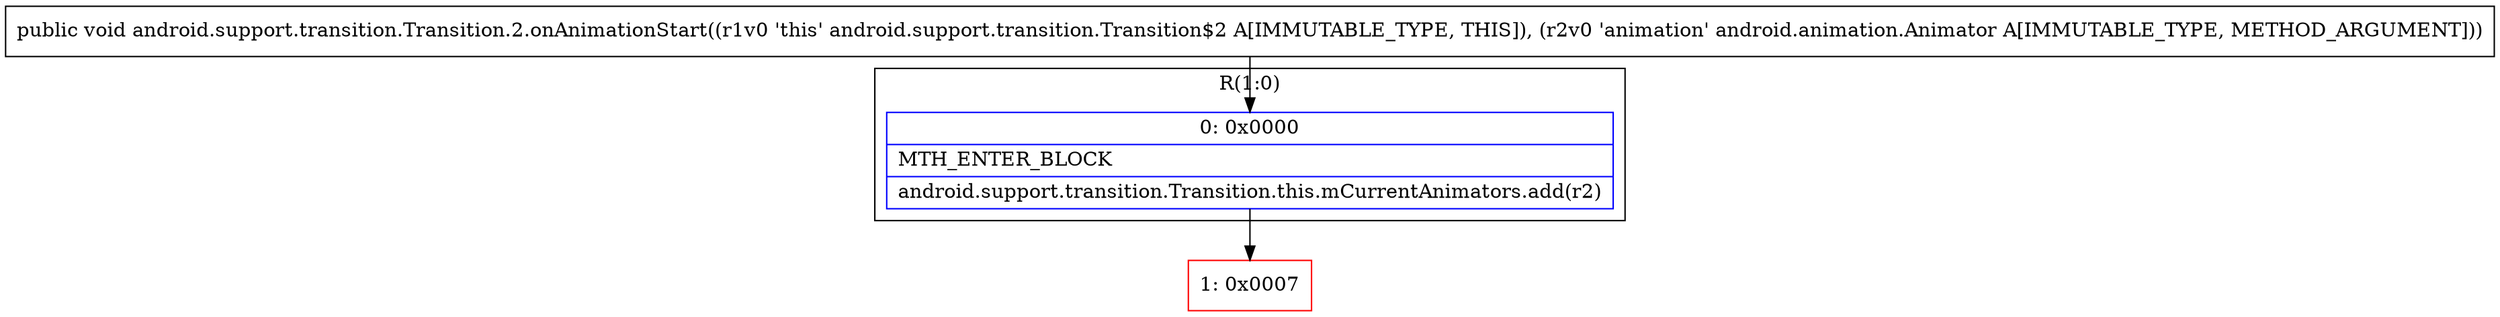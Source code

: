 digraph "CFG forandroid.support.transition.Transition.2.onAnimationStart(Landroid\/animation\/Animator;)V" {
subgraph cluster_Region_1614907364 {
label = "R(1:0)";
node [shape=record,color=blue];
Node_0 [shape=record,label="{0\:\ 0x0000|MTH_ENTER_BLOCK\l|android.support.transition.Transition.this.mCurrentAnimators.add(r2)\l}"];
}
Node_1 [shape=record,color=red,label="{1\:\ 0x0007}"];
MethodNode[shape=record,label="{public void android.support.transition.Transition.2.onAnimationStart((r1v0 'this' android.support.transition.Transition$2 A[IMMUTABLE_TYPE, THIS]), (r2v0 'animation' android.animation.Animator A[IMMUTABLE_TYPE, METHOD_ARGUMENT])) }"];
MethodNode -> Node_0;
Node_0 -> Node_1;
}

